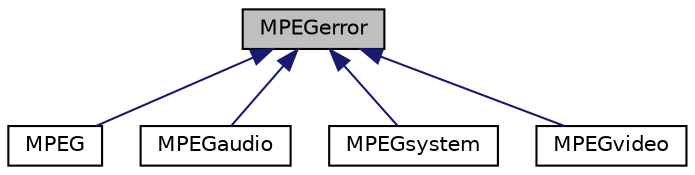 digraph "MPEGerror"
{
 // LATEX_PDF_SIZE
  edge [fontname="Helvetica",fontsize="10",labelfontname="Helvetica",labelfontsize="10"];
  node [fontname="Helvetica",fontsize="10",shape=record];
  Node1 [label="MPEGerror",height=0.2,width=0.4,color="black", fillcolor="grey75", style="filled", fontcolor="black",tooltip=" "];
  Node1 -> Node2 [dir="back",color="midnightblue",fontsize="10",style="solid",fontname="Helvetica"];
  Node2 [label="MPEG",height=0.2,width=0.4,color="black", fillcolor="white", style="filled",URL="$d8/d8e/classMPEG.html",tooltip=" "];
  Node1 -> Node3 [dir="back",color="midnightblue",fontsize="10",style="solid",fontname="Helvetica"];
  Node3 [label="MPEGaudio",height=0.2,width=0.4,color="black", fillcolor="white", style="filled",URL="$db/ded/classMPEGaudio.html",tooltip=" "];
  Node1 -> Node4 [dir="back",color="midnightblue",fontsize="10",style="solid",fontname="Helvetica"];
  Node4 [label="MPEGsystem",height=0.2,width=0.4,color="black", fillcolor="white", style="filled",URL="$df/dbf/classMPEGsystem.html",tooltip=" "];
  Node1 -> Node5 [dir="back",color="midnightblue",fontsize="10",style="solid",fontname="Helvetica"];
  Node5 [label="MPEGvideo",height=0.2,width=0.4,color="black", fillcolor="white", style="filled",URL="$dd/db3/classMPEGvideo.html",tooltip=" "];
}
